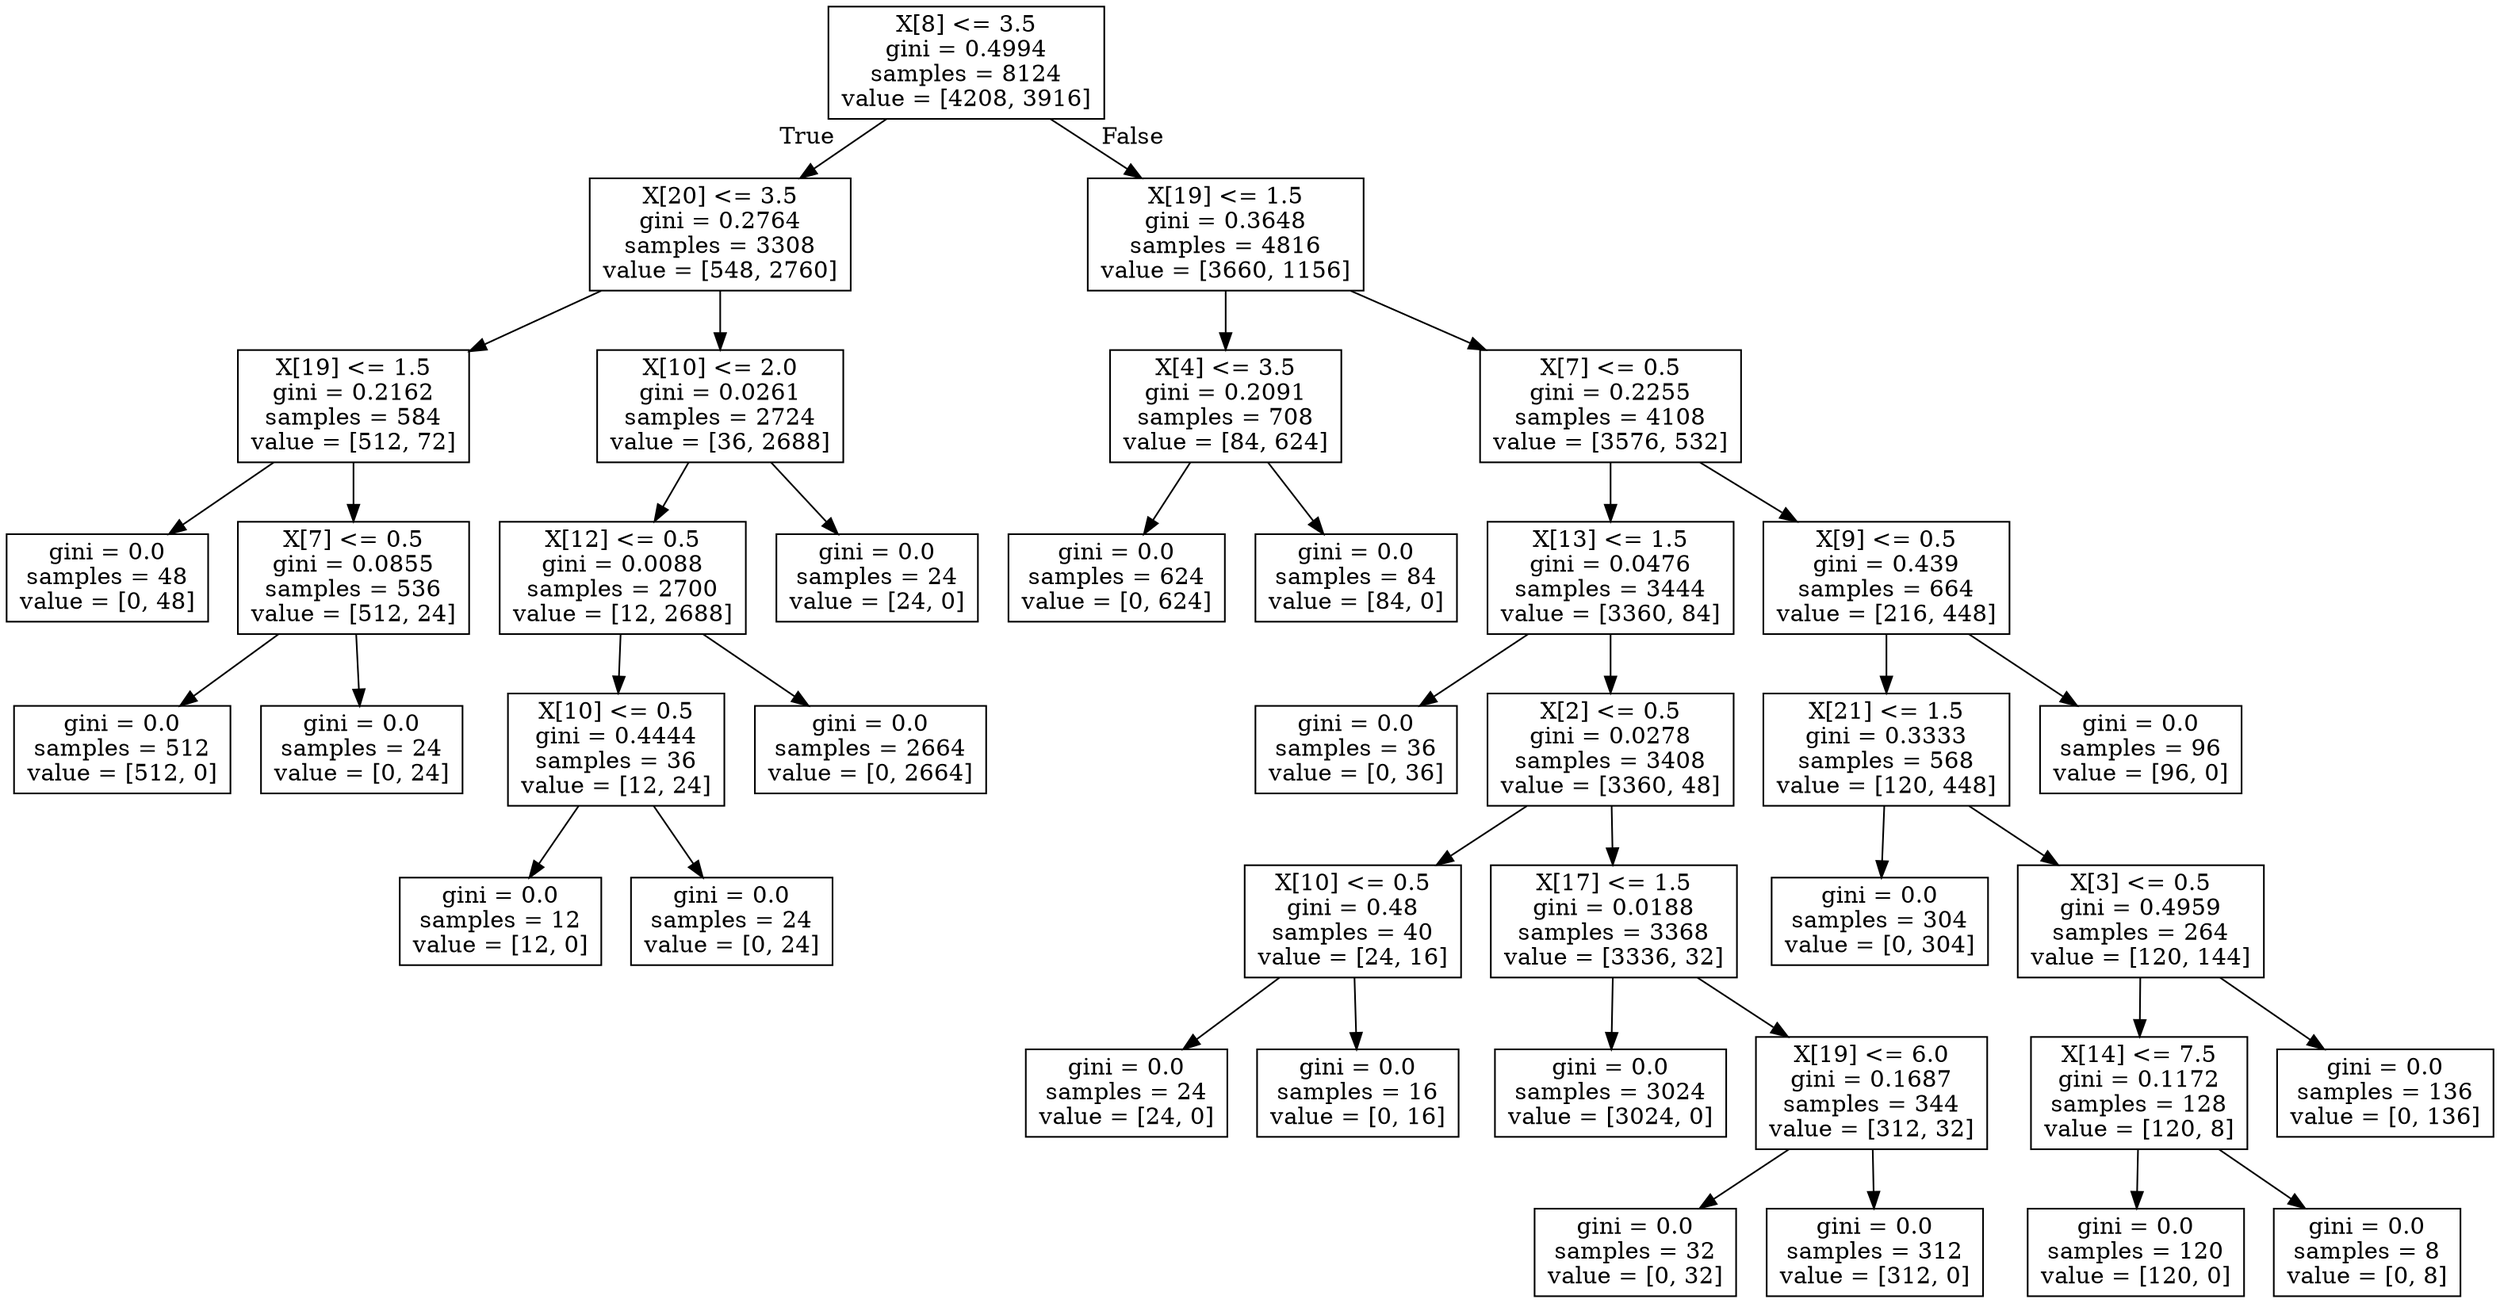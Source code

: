 digraph Tree {
node [shape=box] ;
0 [label="X[8] <= 3.5\ngini = 0.4994\nsamples = 8124\nvalue = [4208, 3916]"] ;
1 [label="X[20] <= 3.5\ngini = 0.2764\nsamples = 3308\nvalue = [548, 2760]"] ;
0 -> 1 [labeldistance=2.5, labelangle=45, headlabel="True"] ;
2 [label="X[19] <= 1.5\ngini = 0.2162\nsamples = 584\nvalue = [512, 72]"] ;
1 -> 2 ;
3 [label="gini = 0.0\nsamples = 48\nvalue = [0, 48]"] ;
2 -> 3 ;
4 [label="X[7] <= 0.5\ngini = 0.0855\nsamples = 536\nvalue = [512, 24]"] ;
2 -> 4 ;
5 [label="gini = 0.0\nsamples = 512\nvalue = [512, 0]"] ;
4 -> 5 ;
6 [label="gini = 0.0\nsamples = 24\nvalue = [0, 24]"] ;
4 -> 6 ;
7 [label="X[10] <= 2.0\ngini = 0.0261\nsamples = 2724\nvalue = [36, 2688]"] ;
1 -> 7 ;
8 [label="X[12] <= 0.5\ngini = 0.0088\nsamples = 2700\nvalue = [12, 2688]"] ;
7 -> 8 ;
9 [label="X[10] <= 0.5\ngini = 0.4444\nsamples = 36\nvalue = [12, 24]"] ;
8 -> 9 ;
10 [label="gini = 0.0\nsamples = 12\nvalue = [12, 0]"] ;
9 -> 10 ;
11 [label="gini = 0.0\nsamples = 24\nvalue = [0, 24]"] ;
9 -> 11 ;
12 [label="gini = 0.0\nsamples = 2664\nvalue = [0, 2664]"] ;
8 -> 12 ;
13 [label="gini = 0.0\nsamples = 24\nvalue = [24, 0]"] ;
7 -> 13 ;
14 [label="X[19] <= 1.5\ngini = 0.3648\nsamples = 4816\nvalue = [3660, 1156]"] ;
0 -> 14 [labeldistance=2.5, labelangle=-45, headlabel="False"] ;
15 [label="X[4] <= 3.5\ngini = 0.2091\nsamples = 708\nvalue = [84, 624]"] ;
14 -> 15 ;
16 [label="gini = 0.0\nsamples = 624\nvalue = [0, 624]"] ;
15 -> 16 ;
17 [label="gini = 0.0\nsamples = 84\nvalue = [84, 0]"] ;
15 -> 17 ;
18 [label="X[7] <= 0.5\ngini = 0.2255\nsamples = 4108\nvalue = [3576, 532]"] ;
14 -> 18 ;
19 [label="X[13] <= 1.5\ngini = 0.0476\nsamples = 3444\nvalue = [3360, 84]"] ;
18 -> 19 ;
20 [label="gini = 0.0\nsamples = 36\nvalue = [0, 36]"] ;
19 -> 20 ;
21 [label="X[2] <= 0.5\ngini = 0.0278\nsamples = 3408\nvalue = [3360, 48]"] ;
19 -> 21 ;
22 [label="X[10] <= 0.5\ngini = 0.48\nsamples = 40\nvalue = [24, 16]"] ;
21 -> 22 ;
23 [label="gini = 0.0\nsamples = 24\nvalue = [24, 0]"] ;
22 -> 23 ;
24 [label="gini = 0.0\nsamples = 16\nvalue = [0, 16]"] ;
22 -> 24 ;
25 [label="X[17] <= 1.5\ngini = 0.0188\nsamples = 3368\nvalue = [3336, 32]"] ;
21 -> 25 ;
26 [label="gini = 0.0\nsamples = 3024\nvalue = [3024, 0]"] ;
25 -> 26 ;
27 [label="X[19] <= 6.0\ngini = 0.1687\nsamples = 344\nvalue = [312, 32]"] ;
25 -> 27 ;
28 [label="gini = 0.0\nsamples = 32\nvalue = [0, 32]"] ;
27 -> 28 ;
29 [label="gini = 0.0\nsamples = 312\nvalue = [312, 0]"] ;
27 -> 29 ;
30 [label="X[9] <= 0.5\ngini = 0.439\nsamples = 664\nvalue = [216, 448]"] ;
18 -> 30 ;
31 [label="X[21] <= 1.5\ngini = 0.3333\nsamples = 568\nvalue = [120, 448]"] ;
30 -> 31 ;
32 [label="gini = 0.0\nsamples = 304\nvalue = [0, 304]"] ;
31 -> 32 ;
33 [label="X[3] <= 0.5\ngini = 0.4959\nsamples = 264\nvalue = [120, 144]"] ;
31 -> 33 ;
34 [label="X[14] <= 7.5\ngini = 0.1172\nsamples = 128\nvalue = [120, 8]"] ;
33 -> 34 ;
35 [label="gini = 0.0\nsamples = 120\nvalue = [120, 0]"] ;
34 -> 35 ;
36 [label="gini = 0.0\nsamples = 8\nvalue = [0, 8]"] ;
34 -> 36 ;
37 [label="gini = 0.0\nsamples = 136\nvalue = [0, 136]"] ;
33 -> 37 ;
38 [label="gini = 0.0\nsamples = 96\nvalue = [96, 0]"] ;
30 -> 38 ;
}
